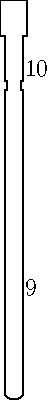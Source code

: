size(200,200);


real height = 20;

draw((0,0)--(0,.85*height)--(.1,.85*height)--(.1,(.85+.025)*height)--(0,(.85+.025)*height)--(0,height));

draw((1,0)--(1,.85*height)--(.9,.85*height)--(.9,(.85+.025)*height)--(1,(.85+.025)*height)--(1,height));

draw((0,0)..(.5,-.25)..(1,0));



draw((0,height)--(-.25,height)--(-.25,height*(1+.1))--(1.25,height*1.1)--(1.25,height)--(1,height));


label("10",(.5,.91*height),(1.5,0));

label("9",(.5,.3*height),(1.5,0));
